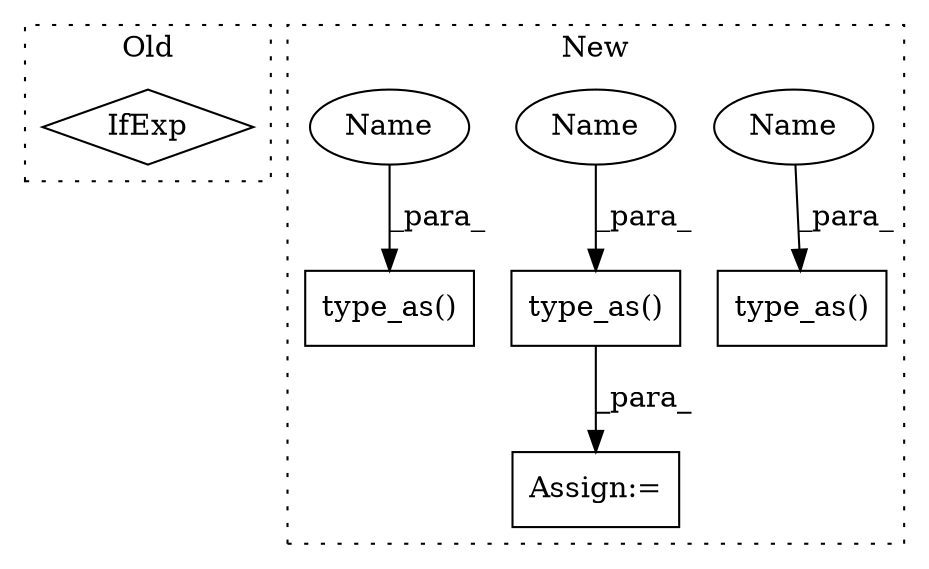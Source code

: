 digraph G {
subgraph cluster0 {
1 [label="IfExp" a="51" s="18110,18123" l="4,6" shape="diamond"];
label = "Old";
style="dotted";
}
subgraph cluster1 {
2 [label="type_as()" a="75" s="18693,18772" l="78,1" shape="box"];
3 [label="type_as()" a="75" s="18593,18672" l="78,1" shape="box"];
4 [label="Assign:=" a="68" s="18590" l="3" shape="box"];
5 [label="type_as()" a="75" s="20477,20506" l="28,1" shape="box"];
6 [label="Name" a="87" s="20505" l="1" shape="ellipse"];
7 [label="Name" a="87" s="18671" l="1" shape="ellipse"];
8 [label="Name" a="87" s="18771" l="1" shape="ellipse"];
label = "New";
style="dotted";
}
3 -> 4 [label="_para_"];
6 -> 5 [label="_para_"];
7 -> 3 [label="_para_"];
8 -> 2 [label="_para_"];
}